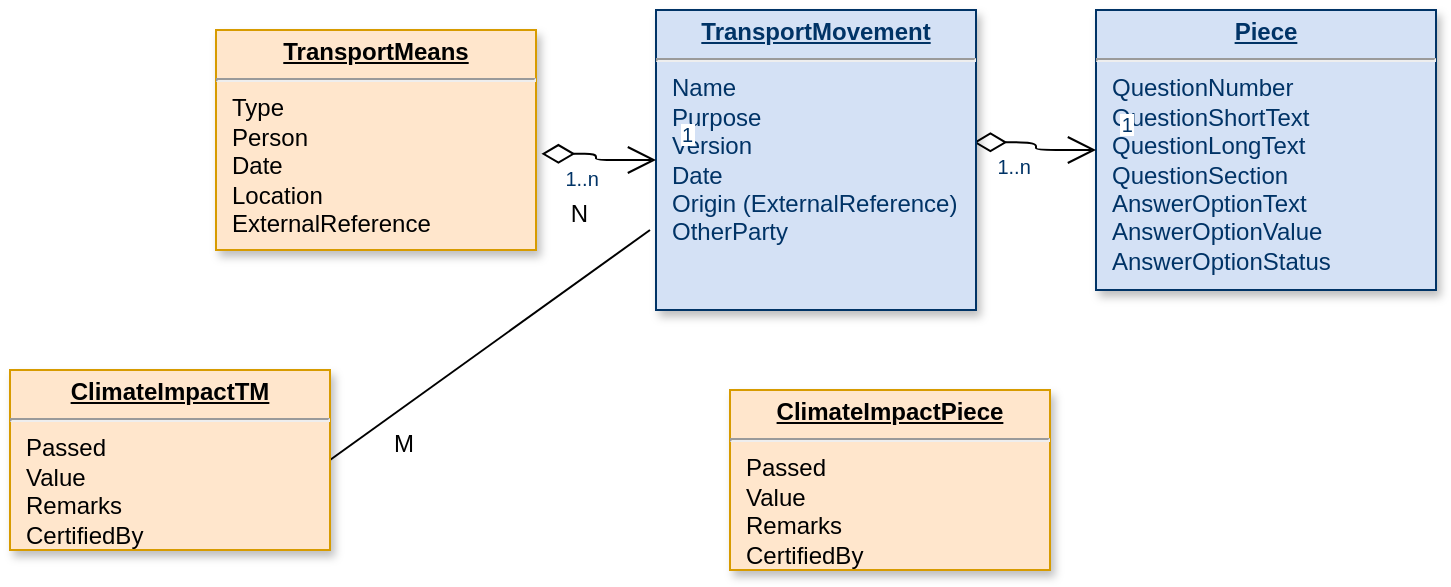 <mxfile version="17.4.6" type="github">
  <diagram id="3F5zBIDhR5Rm8VuOonhM" name="Page-1">
    <mxGraphModel dx="791" dy="343" grid="1" gridSize="10" guides="1" tooltips="1" connect="1" arrows="1" fold="1" page="1" pageScale="1" pageWidth="826" pageHeight="1169" math="0" shadow="0">
      <root>
        <mxCell id="0" />
        <mxCell id="1" parent="0" />
        <mxCell id="tgpflyRlx-gm1w5A--DA-1" value="&lt;p style=&quot;margin: 0px ; margin-top: 4px ; text-align: center ; text-decoration: underline&quot;&gt;&lt;strong&gt;Piece&lt;/strong&gt;&lt;/p&gt;&lt;hr&gt;&lt;p style=&quot;margin: 0px ; margin-left: 8px&quot;&gt;QuestionNumber&lt;/p&gt;&lt;p style=&quot;margin: 0px ; margin-left: 8px&quot;&gt;QuestionShortText&lt;/p&gt;&lt;p style=&quot;margin: 0px ; margin-left: 8px&quot;&gt;QuestionLongText&lt;/p&gt;&lt;p style=&quot;margin: 0px ; margin-left: 8px&quot;&gt;QuestionSection&lt;/p&gt;&lt;p style=&quot;margin: 0px ; margin-left: 8px&quot;&gt;AnswerOptionText&lt;/p&gt;&lt;p style=&quot;margin: 0px ; margin-left: 8px&quot;&gt;AnswerOptionValue&lt;/p&gt;&lt;p style=&quot;margin: 0px ; margin-left: 8px&quot;&gt;AnswerOptionStatus&lt;/p&gt;" style="verticalAlign=top;align=left;overflow=fill;fontSize=12;fontFamily=Helvetica;html=1;strokeColor=#003366;shadow=1;fillColor=#D4E1F5;fontColor=#003366" parent="1" vertex="1">
          <mxGeometry x="663" y="110" width="170" height="140" as="geometry" />
        </mxCell>
        <mxCell id="tgpflyRlx-gm1w5A--DA-5" value="" style="endArrow=open;endSize=12;startArrow=diamondThin;startSize=14;startFill=0;edgeStyle=orthogonalEdgeStyle;exitX=0.992;exitY=0.441;exitDx=0;exitDy=0;exitPerimeter=0;" parent="1" source="tgpflyRlx-gm1w5A--DA-8" target="tgpflyRlx-gm1w5A--DA-1" edge="1">
          <mxGeometry x="893" y="360" as="geometry">
            <mxPoint x="473" y="121.6" as="sourcePoint" />
            <mxPoint x="1053" y="360" as="targetPoint" />
          </mxGeometry>
        </mxCell>
        <mxCell id="tgpflyRlx-gm1w5A--DA-6" value="1..n" style="resizable=0;align=left;verticalAlign=top;labelBackgroundColor=#ffffff;fontSize=10;strokeColor=#003366;shadow=1;fillColor=#D4E1F5;fontColor=#003366" parent="tgpflyRlx-gm1w5A--DA-5" connectable="0" vertex="1">
          <mxGeometry x="-1" relative="1" as="geometry">
            <mxPoint x="10" as="offset" />
          </mxGeometry>
        </mxCell>
        <mxCell id="tgpflyRlx-gm1w5A--DA-7" value="1" style="resizable=0;align=right;verticalAlign=top;labelBackgroundColor=#ffffff;fontSize=10;strokeColor=#003366;shadow=1;fillColor=#D4E1F5;fontColor=#003366" parent="tgpflyRlx-gm1w5A--DA-5" connectable="0" vertex="1">
          <mxGeometry x="1" relative="1" as="geometry">
            <mxPoint x="20" y="-25.0" as="offset" />
          </mxGeometry>
        </mxCell>
        <mxCell id="tgpflyRlx-gm1w5A--DA-8" value="&lt;p style=&quot;margin: 0px ; margin-top: 4px ; text-align: center ; text-decoration: underline&quot;&gt;&lt;strong&gt;TransportMovement&lt;/strong&gt;&lt;/p&gt;&lt;hr&gt;&lt;p style=&quot;margin: 0px ; margin-left: 8px&quot;&gt;Name&lt;/p&gt;&lt;p style=&quot;margin: 0px ; margin-left: 8px&quot;&gt;Purpose&lt;/p&gt;&lt;p style=&quot;margin: 0px ; margin-left: 8px&quot;&gt;Version&lt;/p&gt;&lt;p style=&quot;margin: 0px ; margin-left: 8px&quot;&gt;Date&lt;/p&gt;&lt;p style=&quot;margin: 0px ; margin-left: 8px&quot;&gt;Origin (ExternalReference)&lt;/p&gt;&lt;p style=&quot;margin: 0px ; margin-left: 8px&quot;&gt;OtherParty&lt;/p&gt;" style="verticalAlign=top;align=left;overflow=fill;fontSize=12;fontFamily=Helvetica;html=1;strokeColor=#003366;shadow=1;fillColor=#D4E1F5;fontColor=#003366" parent="1" vertex="1">
          <mxGeometry x="443.0" y="110.0" width="160" height="150" as="geometry" />
        </mxCell>
        <mxCell id="tgpflyRlx-gm1w5A--DA-9" value="&lt;p style=&quot;margin: 0px ; margin-top: 4px ; text-align: center ; text-decoration: underline&quot;&gt;&lt;strong&gt;TransportMeans&lt;/strong&gt;&lt;/p&gt;&lt;hr&gt;&lt;p style=&quot;margin: 0px ; margin-left: 8px&quot;&gt;Type&lt;/p&gt;&lt;p style=&quot;margin: 0px ; margin-left: 8px&quot;&gt;Person&lt;/p&gt;&lt;p style=&quot;margin: 0px ; margin-left: 8px&quot;&gt;Date&lt;/p&gt;&lt;p style=&quot;margin: 0px ; margin-left: 8px&quot;&gt;Location&lt;/p&gt;&lt;p style=&quot;margin: 0px ; margin-left: 8px&quot;&gt;ExternalReference&lt;/p&gt;" style="verticalAlign=top;align=left;overflow=fill;fontSize=12;fontFamily=Helvetica;html=1;strokeColor=#d79b00;shadow=1;fillColor=#ffe6cc;" parent="1" vertex="1">
          <mxGeometry x="223" y="120" width="160" height="110" as="geometry" />
        </mxCell>
        <mxCell id="tgpflyRlx-gm1w5A--DA-10" value="" style="endArrow=open;endSize=12;startArrow=diamondThin;startSize=14;startFill=0;edgeStyle=orthogonalEdgeStyle;exitX=1.017;exitY=0.563;exitDx=0;exitDy=0;exitPerimeter=0;entryX=0;entryY=0.5;entryDx=0;entryDy=0;" parent="1" source="tgpflyRlx-gm1w5A--DA-9" target="tgpflyRlx-gm1w5A--DA-8" edge="1">
          <mxGeometry x="903" y="370" as="geometry">
            <mxPoint x="611.72" y="186.15" as="sourcePoint" />
            <mxPoint x="673" y="190.034" as="targetPoint" />
          </mxGeometry>
        </mxCell>
        <mxCell id="tgpflyRlx-gm1w5A--DA-11" value="1..n" style="resizable=0;align=left;verticalAlign=top;labelBackgroundColor=#ffffff;fontSize=10;strokeColor=#003366;shadow=1;fillColor=#D4E1F5;fontColor=#003366" parent="tgpflyRlx-gm1w5A--DA-10" connectable="0" vertex="1">
          <mxGeometry x="-1" relative="1" as="geometry">
            <mxPoint x="10" as="offset" />
          </mxGeometry>
        </mxCell>
        <mxCell id="tgpflyRlx-gm1w5A--DA-12" value="1" style="resizable=0;align=right;verticalAlign=top;labelBackgroundColor=#ffffff;fontSize=10;strokeColor=#003366;shadow=1;fillColor=#D4E1F5;fontColor=#003366" parent="tgpflyRlx-gm1w5A--DA-10" connectable="0" vertex="1">
          <mxGeometry x="1" relative="1" as="geometry">
            <mxPoint x="20" y="-25.0" as="offset" />
          </mxGeometry>
        </mxCell>
        <mxCell id="tgpflyRlx-gm1w5A--DA-17" value="" style="endArrow=none;html=1;rounded=0;exitX=1;exitY=0.5;exitDx=0;exitDy=0;" parent="1" edge="1" source="tgpflyRlx-gm1w5A--DA-20">
          <mxGeometry relative="1" as="geometry">
            <mxPoint x="180" y="174.88" as="sourcePoint" />
            <mxPoint x="440" y="220" as="targetPoint" />
          </mxGeometry>
        </mxCell>
        <mxCell id="tgpflyRlx-gm1w5A--DA-18" value="M" style="resizable=0;html=1;align=left;verticalAlign=bottom;fillColor=#E3FFF6;" parent="tgpflyRlx-gm1w5A--DA-17" connectable="0" vertex="1">
          <mxGeometry x="-1" relative="1" as="geometry">
            <mxPoint x="30" as="offset" />
          </mxGeometry>
        </mxCell>
        <mxCell id="tgpflyRlx-gm1w5A--DA-19" value="N" style="resizable=0;html=1;align=right;verticalAlign=bottom;fillColor=#E3FFF6;" parent="tgpflyRlx-gm1w5A--DA-17" connectable="0" vertex="1">
          <mxGeometry x="1" relative="1" as="geometry">
            <mxPoint x="-30" as="offset" />
          </mxGeometry>
        </mxCell>
        <mxCell id="tgpflyRlx-gm1w5A--DA-20" value="&lt;p style=&quot;margin: 0px ; margin-top: 4px ; text-align: center ; text-decoration: underline&quot;&gt;&lt;b&gt;ClimateImpactTM&lt;/b&gt;&lt;/p&gt;&lt;hr&gt;&lt;p style=&quot;margin: 0px ; margin-left: 8px&quot;&gt;Passed&lt;/p&gt;&lt;p style=&quot;margin: 0px ; margin-left: 8px&quot;&gt;Value&lt;/p&gt;&lt;p style=&quot;margin: 0px ; margin-left: 8px&quot;&gt;Remarks&lt;/p&gt;&lt;p style=&quot;margin: 0px ; margin-left: 8px&quot;&gt;CertifiedBy&lt;/p&gt;" style="verticalAlign=top;align=left;overflow=fill;fontSize=12;fontFamily=Helvetica;html=1;strokeColor=#d79b00;shadow=1;fillColor=#ffe6cc;" parent="1" vertex="1">
          <mxGeometry x="120" y="290" width="160" height="90" as="geometry" />
        </mxCell>
        <mxCell id="cCnUegtr5oPg0CuNszyz-1" value="&lt;p style=&quot;margin: 0px ; margin-top: 4px ; text-align: center ; text-decoration: underline&quot;&gt;&lt;b&gt;ClimateImpactPiece&lt;/b&gt;&lt;/p&gt;&lt;hr&gt;&lt;p style=&quot;margin: 0px ; margin-left: 8px&quot;&gt;Passed&lt;/p&gt;&lt;p style=&quot;margin: 0px ; margin-left: 8px&quot;&gt;Value&lt;/p&gt;&lt;p style=&quot;margin: 0px ; margin-left: 8px&quot;&gt;Remarks&lt;/p&gt;&lt;p style=&quot;margin: 0px ; margin-left: 8px&quot;&gt;CertifiedBy&lt;/p&gt;" style="verticalAlign=top;align=left;overflow=fill;fontSize=12;fontFamily=Helvetica;html=1;strokeColor=#d79b00;shadow=1;fillColor=#ffe6cc;" vertex="1" parent="1">
          <mxGeometry x="480" y="300" width="160" height="90" as="geometry" />
        </mxCell>
      </root>
    </mxGraphModel>
  </diagram>
</mxfile>
